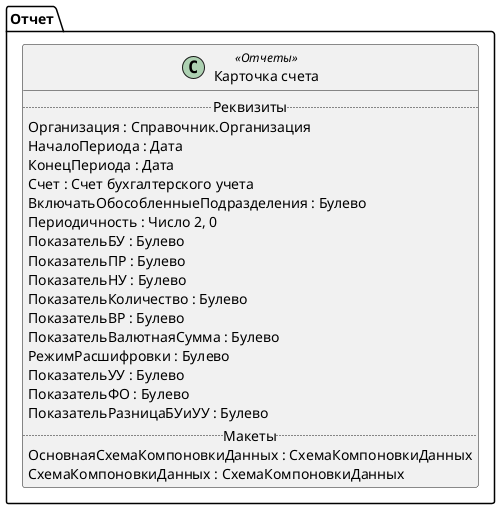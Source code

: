 ﻿@startuml КарточкаСчета
'!include templates.wsd
'..\include templates.wsd
class Отчет.КарточкаСчета as "Карточка счета" <<Отчеты>>
{
..Реквизиты..
Организация : Справочник.Организация
НачалоПериода : Дата
КонецПериода : Дата
Счет : Счет бухгалтерского учета
ВключатьОбособленныеПодразделения : Булево
Периодичность : Число 2, 0
ПоказательБУ : Булево
ПоказательПР : Булево
ПоказательНУ : Булево
ПоказательКоличество : Булево
ПоказательВР : Булево
ПоказательВалютнаяСумма : Булево
РежимРасшифровки : Булево
ПоказательУУ : Булево
ПоказательФО : Булево
ПоказательРазницаБУиУУ : Булево
..Макеты..
ОсновнаяСхемаКомпоновкиДанных : СхемаКомпоновкиДанных
СхемаКомпоновкиДанных : СхемаКомпоновкиДанных
}
@enduml
